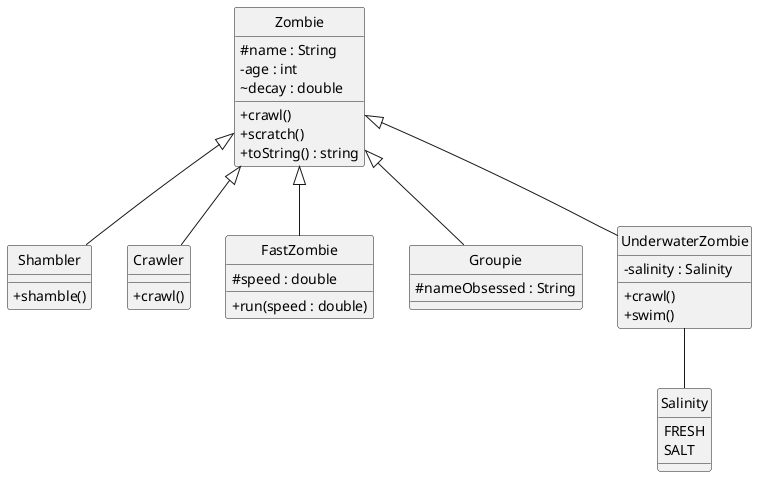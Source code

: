 @startuml
skinparam classAttributeIconSize 0
hide circle

class Zombie {
  # name : String
  - age : int
  ~ decay : double
  + crawl()
  + scratch()
  + toString() : string
}
class Shambler extends Zombie {
  + shamble()
} 
class Crawler extends Zombie {
  + crawl()
} 
class FastZombie extends Zombie {
  # speed : double
  + run(speed : double)
}
class Groupie extends Zombie {
  # nameObsessed : String
}
enum Salinity {
  FRESH
  SALT
}
class UnderwaterZombie extends Zombie {
  - salinity : Salinity
  + crawl()
  + swim()
}
UnderwaterZombie -- Salinity
@enduml

